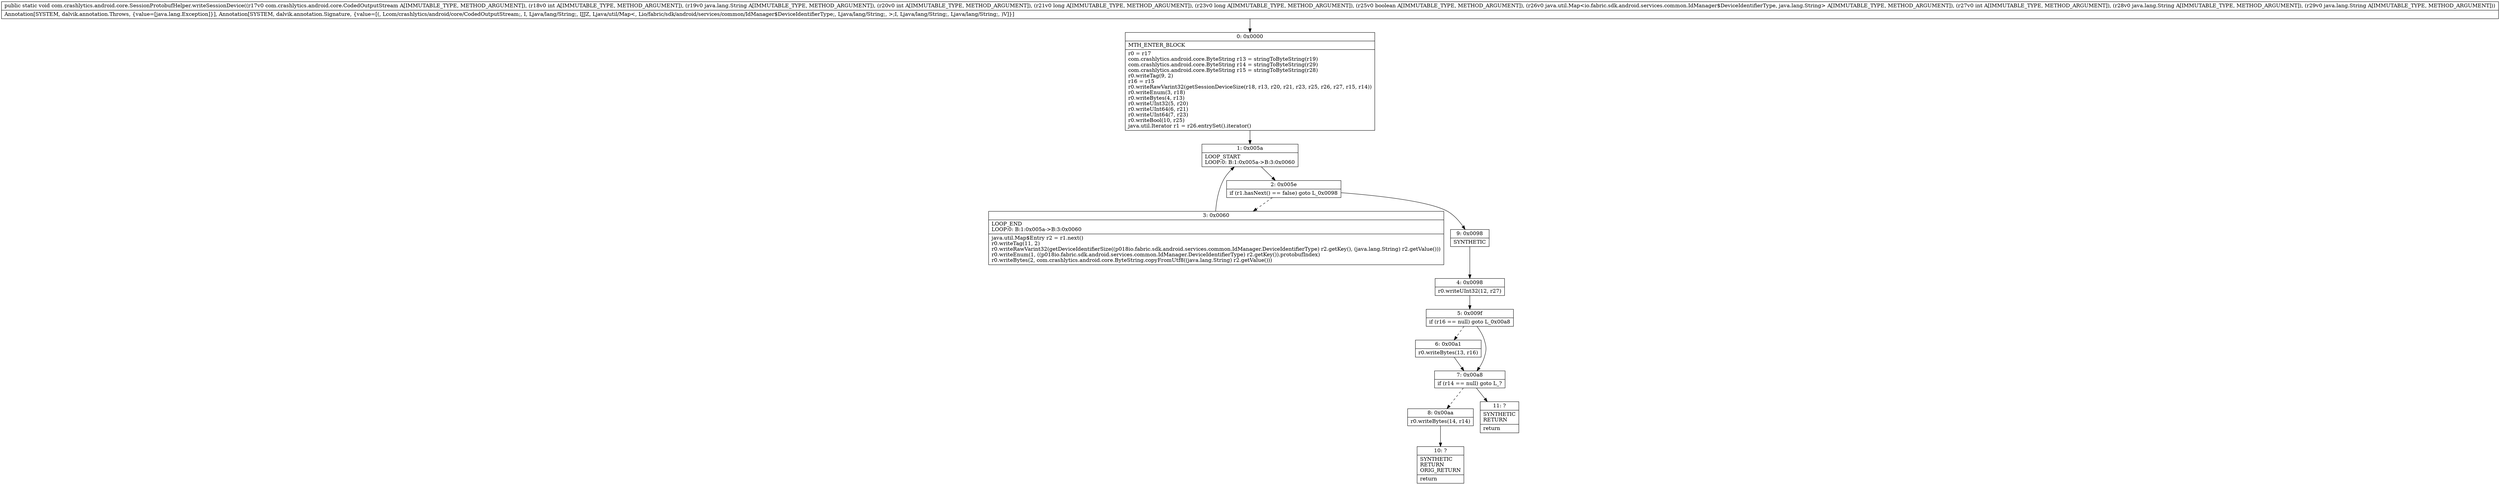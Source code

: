 digraph "CFG forcom.crashlytics.android.core.SessionProtobufHelper.writeSessionDevice(Lcom\/crashlytics\/android\/core\/CodedOutputStream;ILjava\/lang\/String;IJJZLjava\/util\/Map;ILjava\/lang\/String;Ljava\/lang\/String;)V" {
Node_0 [shape=record,label="{0\:\ 0x0000|MTH_ENTER_BLOCK\l|r0 = r17\lcom.crashlytics.android.core.ByteString r13 = stringToByteString(r19)\lcom.crashlytics.android.core.ByteString r14 = stringToByteString(r29)\lcom.crashlytics.android.core.ByteString r15 = stringToByteString(r28)\lr0.writeTag(9, 2)\lr16 = r15\lr0.writeRawVarint32(getSessionDeviceSize(r18, r13, r20, r21, r23, r25, r26, r27, r15, r14))\lr0.writeEnum(3, r18)\lr0.writeBytes(4, r13)\lr0.writeUInt32(5, r20)\lr0.writeUInt64(6, r21)\lr0.writeUInt64(7, r23)\lr0.writeBool(10, r25)\ljava.util.Iterator r1 = r26.entrySet().iterator()\l}"];
Node_1 [shape=record,label="{1\:\ 0x005a|LOOP_START\lLOOP:0: B:1:0x005a\-\>B:3:0x0060\l}"];
Node_2 [shape=record,label="{2\:\ 0x005e|if (r1.hasNext() == false) goto L_0x0098\l}"];
Node_3 [shape=record,label="{3\:\ 0x0060|LOOP_END\lLOOP:0: B:1:0x005a\-\>B:3:0x0060\l|java.util.Map$Entry r2 = r1.next()\lr0.writeTag(11, 2)\lr0.writeRawVarint32(getDeviceIdentifierSize((p018io.fabric.sdk.android.services.common.IdManager.DeviceIdentifierType) r2.getKey(), (java.lang.String) r2.getValue()))\lr0.writeEnum(1, ((p018io.fabric.sdk.android.services.common.IdManager.DeviceIdentifierType) r2.getKey()).protobufIndex)\lr0.writeBytes(2, com.crashlytics.android.core.ByteString.copyFromUtf8((java.lang.String) r2.getValue()))\l}"];
Node_4 [shape=record,label="{4\:\ 0x0098|r0.writeUInt32(12, r27)\l}"];
Node_5 [shape=record,label="{5\:\ 0x009f|if (r16 == null) goto L_0x00a8\l}"];
Node_6 [shape=record,label="{6\:\ 0x00a1|r0.writeBytes(13, r16)\l}"];
Node_7 [shape=record,label="{7\:\ 0x00a8|if (r14 == null) goto L_?\l}"];
Node_8 [shape=record,label="{8\:\ 0x00aa|r0.writeBytes(14, r14)\l}"];
Node_9 [shape=record,label="{9\:\ 0x0098|SYNTHETIC\l}"];
Node_10 [shape=record,label="{10\:\ ?|SYNTHETIC\lRETURN\lORIG_RETURN\l|return\l}"];
Node_11 [shape=record,label="{11\:\ ?|SYNTHETIC\lRETURN\l|return\l}"];
MethodNode[shape=record,label="{public static void com.crashlytics.android.core.SessionProtobufHelper.writeSessionDevice((r17v0 com.crashlytics.android.core.CodedOutputStream A[IMMUTABLE_TYPE, METHOD_ARGUMENT]), (r18v0 int A[IMMUTABLE_TYPE, METHOD_ARGUMENT]), (r19v0 java.lang.String A[IMMUTABLE_TYPE, METHOD_ARGUMENT]), (r20v0 int A[IMMUTABLE_TYPE, METHOD_ARGUMENT]), (r21v0 long A[IMMUTABLE_TYPE, METHOD_ARGUMENT]), (r23v0 long A[IMMUTABLE_TYPE, METHOD_ARGUMENT]), (r25v0 boolean A[IMMUTABLE_TYPE, METHOD_ARGUMENT]), (r26v0 java.util.Map\<io.fabric.sdk.android.services.common.IdManager$DeviceIdentifierType, java.lang.String\> A[IMMUTABLE_TYPE, METHOD_ARGUMENT]), (r27v0 int A[IMMUTABLE_TYPE, METHOD_ARGUMENT]), (r28v0 java.lang.String A[IMMUTABLE_TYPE, METHOD_ARGUMENT]), (r29v0 java.lang.String A[IMMUTABLE_TYPE, METHOD_ARGUMENT]))  | Annotation[SYSTEM, dalvik.annotation.Throws, \{value=[java.lang.Exception]\}], Annotation[SYSTEM, dalvik.annotation.Signature, \{value=[(, Lcom\/crashlytics\/android\/core\/CodedOutputStream;, I, Ljava\/lang\/String;, IJJZ, Ljava\/util\/Map\<, Lio\/fabric\/sdk\/android\/services\/common\/IdManager$DeviceIdentifierType;, Ljava\/lang\/String;, \>;I, Ljava\/lang\/String;, Ljava\/lang\/String;, )V]\}]\l}"];
MethodNode -> Node_0;
Node_0 -> Node_1;
Node_1 -> Node_2;
Node_2 -> Node_3[style=dashed];
Node_2 -> Node_9;
Node_3 -> Node_1;
Node_4 -> Node_5;
Node_5 -> Node_6[style=dashed];
Node_5 -> Node_7;
Node_6 -> Node_7;
Node_7 -> Node_8[style=dashed];
Node_7 -> Node_11;
Node_8 -> Node_10;
Node_9 -> Node_4;
}

